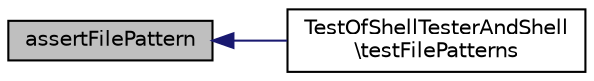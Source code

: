 digraph "assertFilePattern"
{
  edge [fontname="Helvetica",fontsize="10",labelfontname="Helvetica",labelfontsize="10"];
  node [fontname="Helvetica",fontsize="10",shape=record];
  rankdir="LR";
  Node1 [label="assertFilePattern",height=0.2,width=0.4,color="black", fillcolor="grey75", style="filled" fontcolor="black"];
  Node1 -> Node2 [dir="back",color="midnightblue",fontsize="10",style="solid",fontname="Helvetica"];
  Node2 [label="TestOfShellTesterAndShell\l\\testFilePatterns",height=0.2,width=0.4,color="black", fillcolor="white", style="filled",URL="$class_test_of_shell_tester_and_shell.html#a35bba937064952bd5942c5aad4e2327d"];
}
